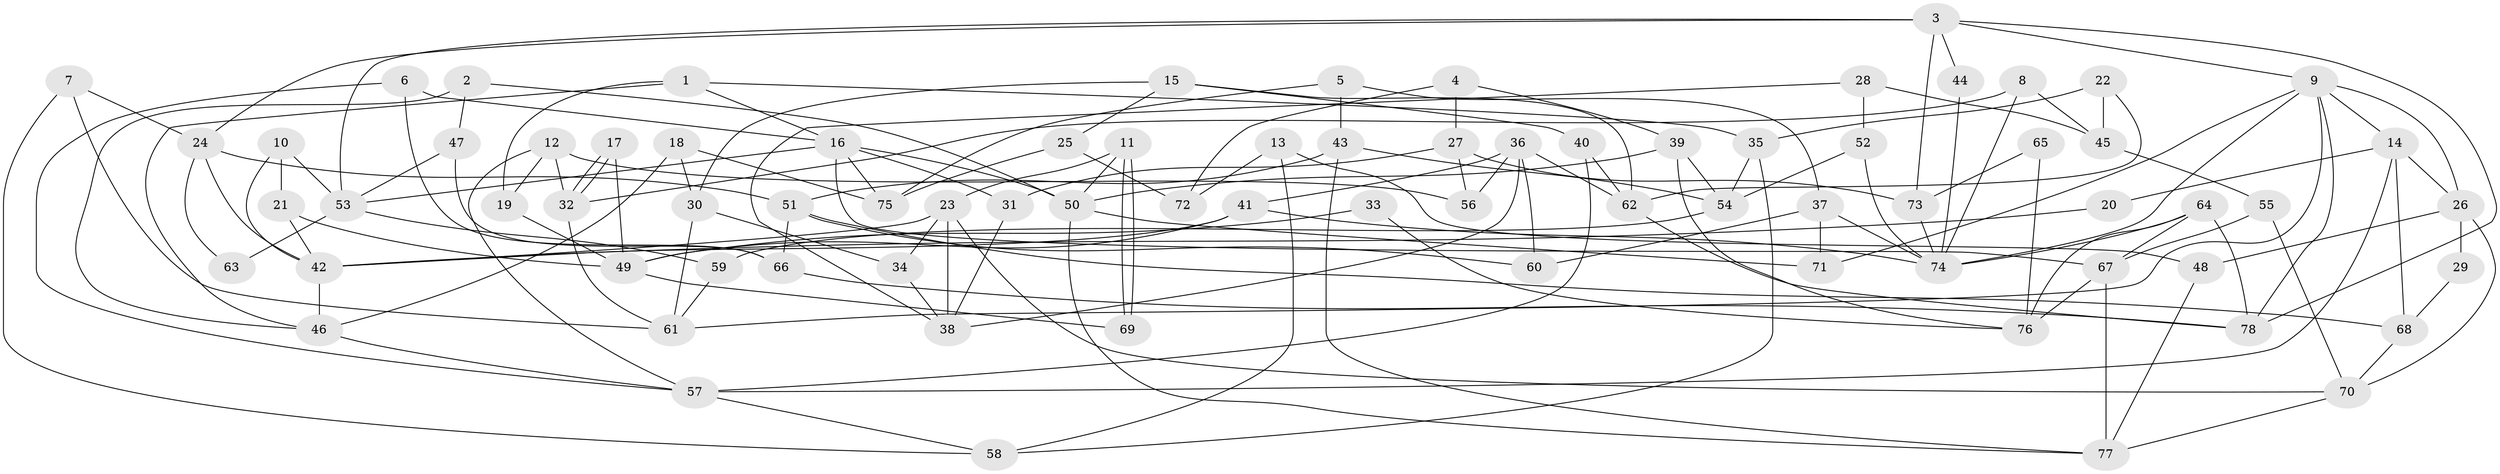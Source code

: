 // coarse degree distribution, {5: 0.22916666666666666, 6: 0.125, 7: 0.16666666666666666, 3: 0.1875, 9: 0.0625, 4: 0.125, 11: 0.020833333333333332, 2: 0.08333333333333333}
// Generated by graph-tools (version 1.1) at 2025/24/03/03/25 07:24:03]
// undirected, 78 vertices, 156 edges
graph export_dot {
graph [start="1"]
  node [color=gray90,style=filled];
  1;
  2;
  3;
  4;
  5;
  6;
  7;
  8;
  9;
  10;
  11;
  12;
  13;
  14;
  15;
  16;
  17;
  18;
  19;
  20;
  21;
  22;
  23;
  24;
  25;
  26;
  27;
  28;
  29;
  30;
  31;
  32;
  33;
  34;
  35;
  36;
  37;
  38;
  39;
  40;
  41;
  42;
  43;
  44;
  45;
  46;
  47;
  48;
  49;
  50;
  51;
  52;
  53;
  54;
  55;
  56;
  57;
  58;
  59;
  60;
  61;
  62;
  63;
  64;
  65;
  66;
  67;
  68;
  69;
  70;
  71;
  72;
  73;
  74;
  75;
  76;
  77;
  78;
  1 -- 16;
  1 -- 46;
  1 -- 19;
  1 -- 35;
  2 -- 50;
  2 -- 46;
  2 -- 47;
  3 -- 9;
  3 -- 53;
  3 -- 24;
  3 -- 44;
  3 -- 73;
  3 -- 78;
  4 -- 39;
  4 -- 27;
  4 -- 72;
  5 -- 75;
  5 -- 43;
  5 -- 37;
  6 -- 16;
  6 -- 57;
  6 -- 66;
  7 -- 58;
  7 -- 61;
  7 -- 24;
  8 -- 74;
  8 -- 45;
  8 -- 32;
  9 -- 14;
  9 -- 71;
  9 -- 26;
  9 -- 61;
  9 -- 74;
  9 -- 78;
  10 -- 53;
  10 -- 42;
  10 -- 21;
  11 -- 69;
  11 -- 69;
  11 -- 23;
  11 -- 50;
  12 -- 56;
  12 -- 32;
  12 -- 19;
  12 -- 57;
  13 -- 48;
  13 -- 58;
  13 -- 72;
  14 -- 68;
  14 -- 26;
  14 -- 20;
  14 -- 57;
  15 -- 30;
  15 -- 40;
  15 -- 25;
  15 -- 62;
  16 -- 53;
  16 -- 67;
  16 -- 31;
  16 -- 50;
  16 -- 75;
  17 -- 32;
  17 -- 32;
  17 -- 49;
  18 -- 75;
  18 -- 46;
  18 -- 30;
  19 -- 49;
  20 -- 42;
  21 -- 49;
  21 -- 42;
  22 -- 62;
  22 -- 35;
  22 -- 45;
  23 -- 42;
  23 -- 34;
  23 -- 38;
  23 -- 70;
  24 -- 42;
  24 -- 51;
  24 -- 63;
  25 -- 72;
  25 -- 75;
  26 -- 70;
  26 -- 29;
  26 -- 48;
  27 -- 73;
  27 -- 31;
  27 -- 56;
  28 -- 52;
  28 -- 38;
  28 -- 45;
  29 -- 68;
  30 -- 61;
  30 -- 34;
  31 -- 38;
  32 -- 61;
  33 -- 76;
  33 -- 49;
  34 -- 38;
  35 -- 54;
  35 -- 58;
  36 -- 60;
  36 -- 62;
  36 -- 38;
  36 -- 41;
  36 -- 56;
  37 -- 74;
  37 -- 60;
  37 -- 71;
  39 -- 76;
  39 -- 50;
  39 -- 54;
  40 -- 62;
  40 -- 57;
  41 -- 42;
  41 -- 49;
  41 -- 74;
  42 -- 46;
  43 -- 51;
  43 -- 77;
  43 -- 54;
  44 -- 74;
  45 -- 55;
  46 -- 57;
  47 -- 66;
  47 -- 53;
  48 -- 77;
  49 -- 69;
  50 -- 71;
  50 -- 77;
  51 -- 66;
  51 -- 60;
  51 -- 68;
  52 -- 74;
  52 -- 54;
  53 -- 59;
  53 -- 63;
  54 -- 59;
  55 -- 70;
  55 -- 67;
  57 -- 58;
  59 -- 61;
  62 -- 78;
  64 -- 74;
  64 -- 78;
  64 -- 67;
  64 -- 76;
  65 -- 73;
  65 -- 76;
  66 -- 78;
  67 -- 76;
  67 -- 77;
  68 -- 70;
  70 -- 77;
  73 -- 74;
}
